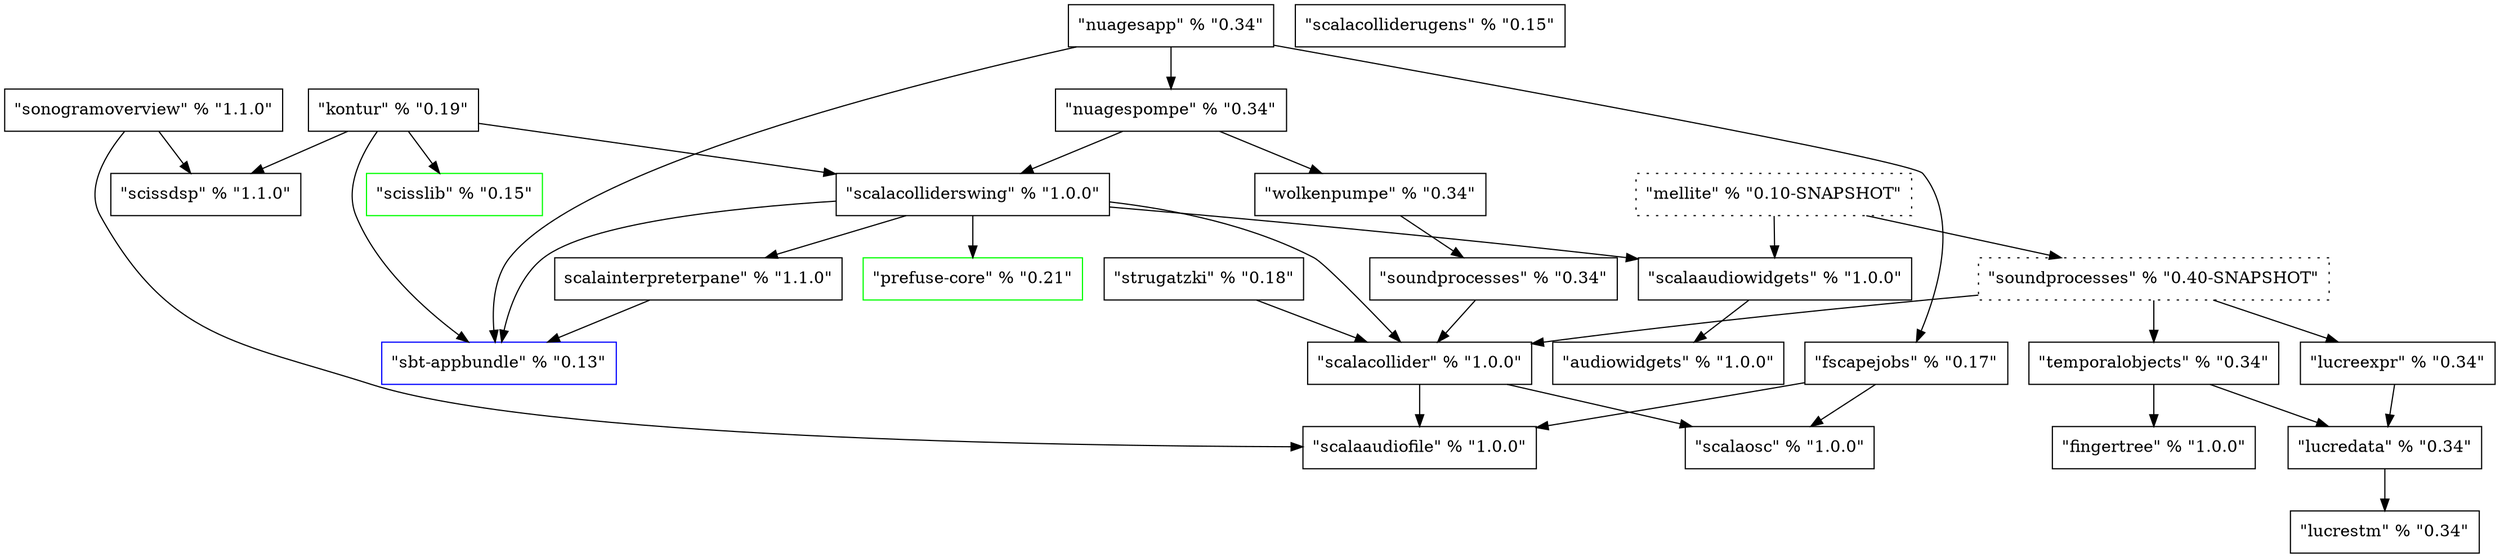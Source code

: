 digraph G {
	ScalaOSC [label="\"scalaosc\" % \"1.0.0\"", shape=box];
	ScalaAudioFile [label="\"scalaaudiofile\" % \"1.0.0\"", shape=box];
	FScapeJobs [label="\"fscapejobs\" % \"0.17\"", shape=box];
	AudioWidgets [label="\"audiowidgets\" % \"1.0.0\"", shape=box];
	ScalaAudioWidgets [label="\"scalaaudiowidgets\" % \"1.0.0\"", shape=box];
	SbtAppbundle [label="\"sbt-appbundle\" % \"0.13\"", shape=Box, color=blue];
	ScissDSP [label="\"scissdsp\" % \"1.1.0\"", shape=Box];
	SonogramOverview [label="\"sonogramoverview\" % \"1.1.0\"", shape=Box];
	ScalaCollider [label="\"scalacollider\" % \"1.0.0\"", shape=Box];
	Strugatzki [label="\"strugatzki\" % \"0.18\"", shape=Box];
	ScalaInterpreterPane [label="\scalainterpreterpane\" % \"1.1.0\"", shape=Box];
	PrefuseCore [label="\"prefuse-core\" % \"0.21\"", shape=Box, color=green];
	ScalaColliderSwing [label="\"scalacolliderswing\" % \"1.0.0\"", shape=Box];
	SoundProcesses [label="\"soundprocesses\" % \"0.34\"", shape=Box];
	Wolkenpumpe [label="\"wolkenpumpe\" % \"0.34\"", shape=Box];
	NuagesPompe [label="\"nuagespompe\" % \"0.34\"", shape=Box];
	NuagesApp [label="\"nuagesapp\" % \"0.34\"", shape=Box];
	ScissLib [label="\"scisslib\" % \"0.15\"", shape=Box, color=green];
	Kontur [label="\"kontur\" % \"0.19\"", shape=Box];
	FingerTree [label="\"fingertree\" % \"1.0.0\"", shape=Box];
	ScalaColliderUGens [label="\"scalacolliderugens\" % \"0.15\"", shape=Box];
	LucreSTM [label="\"lucrestm\" % \"0.34\"", shape=Box];
	LucreData [label="\"lucredata\" % \"0.34\"", shape=Box];
	LucreExpr [label="\"lucreexpr\" % \"0.34\"", shape=Box];
	TemporalObjects [label="\"temporalobjects\" % \"0.34\"", shape=Box];
	SoundProcesses3 [label="\"soundprocesses\" % \"0.40-SNAPSHOT\"", shape=Box, style=dotted];
	Mellite [label="\"mellite\" % \"0.10-SNAPSHOT\"", shape=Box, style=dotted];
	
	FScapeJobs -> ScalaOSC;
	FScapeJobs -> ScalaAudioFile;
	ScalaAudioWidgets -> AudioWidgets;
	SonogramOverview -> ScalaAudioFile;
	SonogramOverview -> ScissDSP;
	ScalaCollider -> ScalaOSC;
	ScalaCollider -> ScalaAudioFile;
	Strugatzki -> ScalaCollider;
	ScalaInterpreterPane -> SbtAppbundle;
	ScalaColliderSwing -> SbtAppbundle;
	ScalaColliderSwing -> ScalaCollider;
	ScalaColliderSwing -> ScalaInterpreterPane;
	ScalaColliderSwing -> PrefuseCore;
	ScalaColliderSwing -> ScalaAudioWidgets;
	SoundProcesses -> ScalaCollider;
	Wolkenpumpe -> SoundProcesses;
	NuagesPompe -> Wolkenpumpe;
	NuagesPompe -> ScalaColliderSwing;
	NuagesApp -> SbtAppbundle;
	NuagesApp -> NuagesPompe;
	NuagesApp -> FScapeJobs;
	Kontur -> SbtAppbundle;
	Kontur -> ScalaColliderSwing;
	Kontur -> ScissDSP;
	Kontur -> ScissLib;
	LucreData -> LucreSTM;
   LucreExpr -> LucreData;
	TemporalObjects -> FingerTree;
	TemporalObjects -> LucreData;
	SoundProcesses3 -> ScalaCollider;
	SoundProcesses3 -> TemporalObjects;
	SoundProcesses3 -> LucreExpr;
	Mellite -> SoundProcesses3;
	Mellite -> ScalaAudioWidgets;
}

